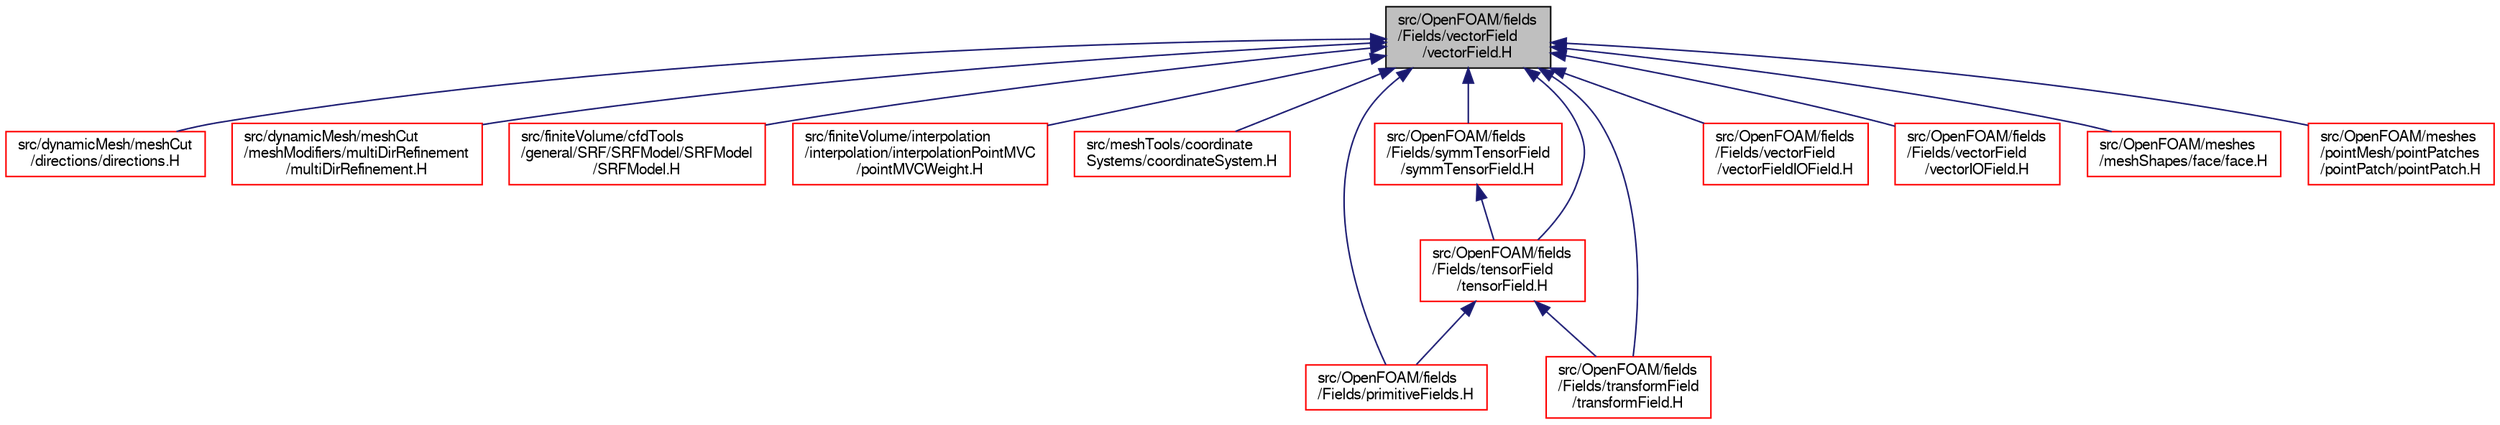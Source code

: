 digraph "src/OpenFOAM/fields/Fields/vectorField/vectorField.H"
{
  bgcolor="transparent";
  edge [fontname="FreeSans",fontsize="10",labelfontname="FreeSans",labelfontsize="10"];
  node [fontname="FreeSans",fontsize="10",shape=record];
  Node85 [label="src/OpenFOAM/fields\l/Fields/vectorField\l/vectorField.H",height=0.2,width=0.4,color="black", fillcolor="grey75", style="filled", fontcolor="black"];
  Node85 -> Node86 [dir="back",color="midnightblue",fontsize="10",style="solid",fontname="FreeSans"];
  Node86 [label="src/dynamicMesh/meshCut\l/directions/directions.H",height=0.2,width=0.4,color="red",URL="$a00491.html"];
  Node85 -> Node89 [dir="back",color="midnightblue",fontsize="10",style="solid",fontname="FreeSans"];
  Node89 [label="src/dynamicMesh/meshCut\l/meshModifiers/multiDirRefinement\l/multiDirRefinement.H",height=0.2,width=0.4,color="red",URL="$a00521.html"];
  Node85 -> Node90 [dir="back",color="midnightblue",fontsize="10",style="solid",fontname="FreeSans"];
  Node90 [label="src/finiteVolume/cfdTools\l/general/SRF/SRFModel/SRFModel\l/SRFModel.H",height=0.2,width=0.4,color="red",URL="$a01376.html"];
  Node85 -> Node108 [dir="back",color="midnightblue",fontsize="10",style="solid",fontname="FreeSans"];
  Node108 [label="src/finiteVolume/interpolation\l/interpolation/interpolationPointMVC\l/pointMVCWeight.H",height=0.2,width=0.4,color="red",URL="$a03857.html"];
  Node85 -> Node113 [dir="back",color="midnightblue",fontsize="10",style="solid",fontname="FreeSans"];
  Node113 [label="src/meshTools/coordinate\lSystems/coordinateSystem.H",height=0.2,width=0.4,color="red",URL="$a07520.html"];
  Node85 -> Node242 [dir="back",color="midnightblue",fontsize="10",style="solid",fontname="FreeSans"];
  Node242 [label="src/OpenFOAM/fields\l/Fields/primitiveFields.H",height=0.2,width=0.4,color="red",URL="$a09635.html",tooltip="Specialisations of Field<T> for scalar, vector and tensor. "];
  Node85 -> Node3977 [dir="back",color="midnightblue",fontsize="10",style="solid",fontname="FreeSans"];
  Node3977 [label="src/OpenFOAM/fields\l/Fields/symmTensorField\l/symmTensorField.H",height=0.2,width=0.4,color="red",URL="$a09692.html"];
  Node3977 -> Node3986 [dir="back",color="midnightblue",fontsize="10",style="solid",fontname="FreeSans"];
  Node3986 [label="src/OpenFOAM/fields\l/Fields/tensorField\l/tensorField.H",height=0.2,width=0.4,color="red",URL="$a09716.html"];
  Node3986 -> Node242 [dir="back",color="midnightblue",fontsize="10",style="solid",fontname="FreeSans"];
  Node3986 -> Node4010 [dir="back",color="midnightblue",fontsize="10",style="solid",fontname="FreeSans"];
  Node4010 [label="src/OpenFOAM/fields\l/Fields/transformField\l/transformField.H",height=0.2,width=0.4,color="red",URL="$a09734.html",tooltip="Spatial transformation functions for primitive fields. "];
  Node85 -> Node3986 [dir="back",color="midnightblue",fontsize="10",style="solid",fontname="FreeSans"];
  Node85 -> Node4010 [dir="back",color="midnightblue",fontsize="10",style="solid",fontname="FreeSans"];
  Node85 -> Node4018 [dir="back",color="midnightblue",fontsize="10",style="solid",fontname="FreeSans"];
  Node4018 [label="src/OpenFOAM/fields\l/Fields/vectorField\l/vectorFieldIOField.H",height=0.2,width=0.4,color="red",URL="$a09788.html"];
  Node85 -> Node4020 [dir="back",color="midnightblue",fontsize="10",style="solid",fontname="FreeSans"];
  Node4020 [label="src/OpenFOAM/fields\l/Fields/vectorField\l/vectorIOField.H",height=0.2,width=0.4,color="red",URL="$a09794.html"];
  Node85 -> Node3547 [dir="back",color="midnightblue",fontsize="10",style="solid",fontname="FreeSans"];
  Node3547 [label="src/OpenFOAM/meshes\l/meshShapes/face/face.H",height=0.2,width=0.4,color="red",URL="$a11321.html"];
  Node85 -> Node3902 [dir="back",color="midnightblue",fontsize="10",style="solid",fontname="FreeSans"];
  Node3902 [label="src/OpenFOAM/meshes\l/pointMesh/pointPatches\l/pointPatch/pointPatch.H",height=0.2,width=0.4,color="red",URL="$a11513.html"];
}
